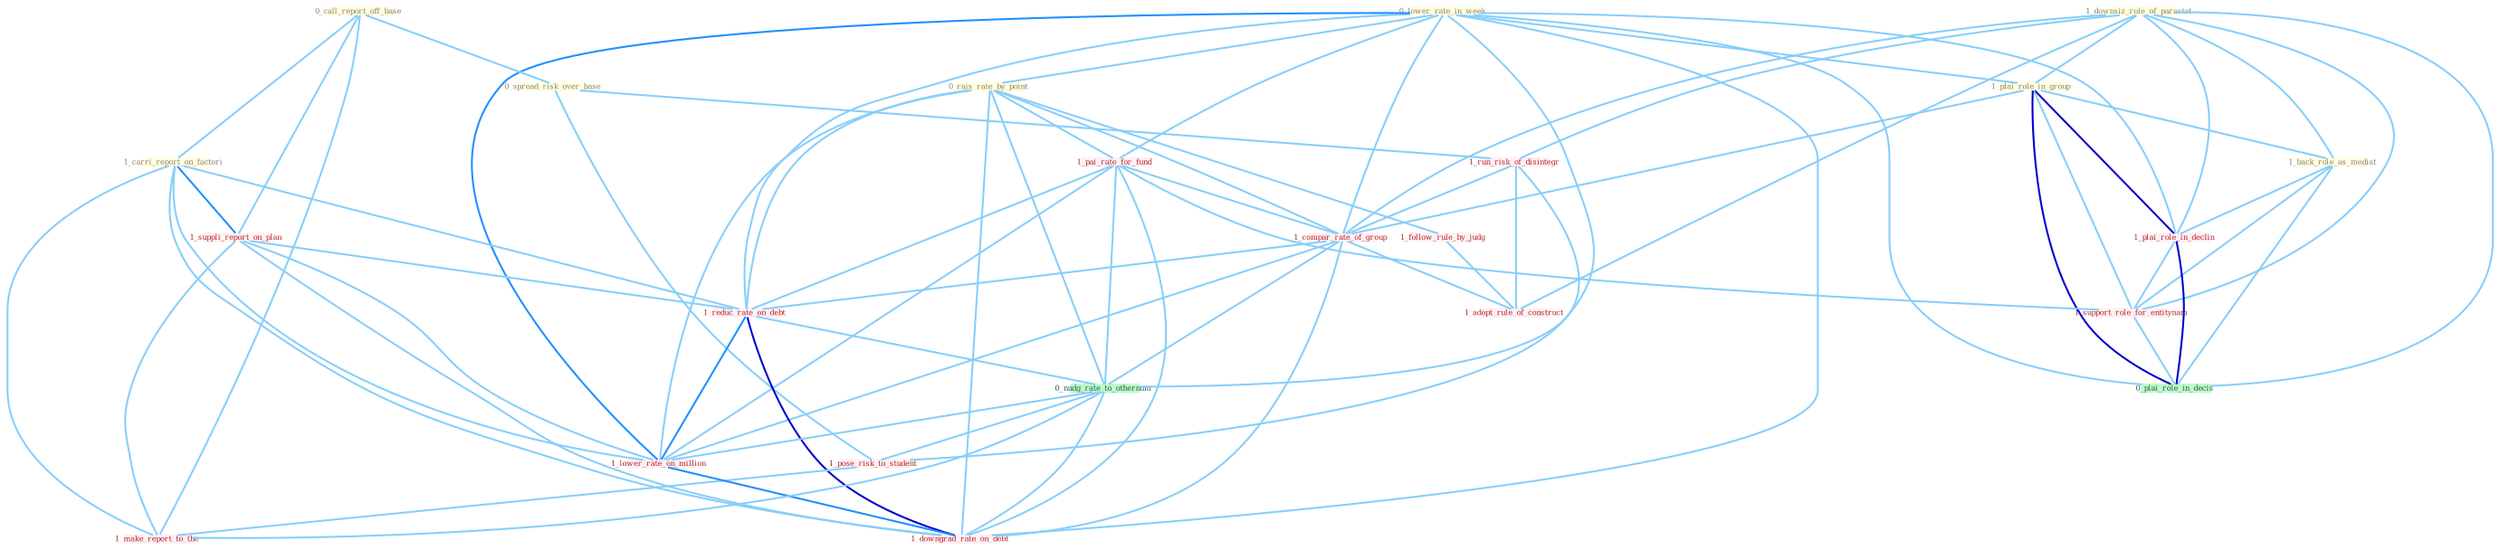 Graph G{ 
    node
    [shape=polygon,style=filled,width=.5,height=.06,color="#BDFCC9",fixedsize=true,fontsize=4,
    fontcolor="#2f4f4f"];
    {node
    [color="#ffffe0", fontcolor="#8b7d6b"] "0_lower_rate_in_week " "0_call_report_off_base " "1_downsiz_role_of_parastat " "0_spread_risk_over_base " "1_carri_report_on_factori " "0_rais_rate_by_point " "1_plai_role_in_group " "1_back_role_as_mediat "}
{node [color="#fff0f5", fontcolor="#b22222"] "1_run_risk_of_disintegr " "1_plai_role_in_declin " "1_suppli_report_on_plan " "1_pai_rate_for_fund " "1_follow_rule_by_judg " "1_compar_rate_of_group " "1_reduc_rate_on_debt " "1_support_role_for_entitynam " "1_pose_risk_to_student " "1_adopt_rule_of_construct " "1_lower_rate_on_million " "1_downgrad_rate_on_debt " "1_make_report_to_the "}
edge [color="#B0E2FF"];

	"0_lower_rate_in_week " -- "0_rais_rate_by_point " [w="1", color="#87cefa" ];
	"0_lower_rate_in_week " -- "1_plai_role_in_group " [w="1", color="#87cefa" ];
	"0_lower_rate_in_week " -- "1_plai_role_in_declin " [w="1", color="#87cefa" ];
	"0_lower_rate_in_week " -- "1_pai_rate_for_fund " [w="1", color="#87cefa" ];
	"0_lower_rate_in_week " -- "1_compar_rate_of_group " [w="1", color="#87cefa" ];
	"0_lower_rate_in_week " -- "1_reduc_rate_on_debt " [w="1", color="#87cefa" ];
	"0_lower_rate_in_week " -- "0_nudg_rate_to_othernum " [w="1", color="#87cefa" ];
	"0_lower_rate_in_week " -- "0_plai_role_in_decis " [w="1", color="#87cefa" ];
	"0_lower_rate_in_week " -- "1_lower_rate_on_million " [w="2", color="#1e90ff" , len=0.8];
	"0_lower_rate_in_week " -- "1_downgrad_rate_on_debt " [w="1", color="#87cefa" ];
	"0_call_report_off_base " -- "0_spread_risk_over_base " [w="1", color="#87cefa" ];
	"0_call_report_off_base " -- "1_carri_report_on_factori " [w="1", color="#87cefa" ];
	"0_call_report_off_base " -- "1_suppli_report_on_plan " [w="1", color="#87cefa" ];
	"0_call_report_off_base " -- "1_make_report_to_the " [w="1", color="#87cefa" ];
	"1_downsiz_role_of_parastat " -- "1_plai_role_in_group " [w="1", color="#87cefa" ];
	"1_downsiz_role_of_parastat " -- "1_back_role_as_mediat " [w="1", color="#87cefa" ];
	"1_downsiz_role_of_parastat " -- "1_run_risk_of_disintegr " [w="1", color="#87cefa" ];
	"1_downsiz_role_of_parastat " -- "1_plai_role_in_declin " [w="1", color="#87cefa" ];
	"1_downsiz_role_of_parastat " -- "1_compar_rate_of_group " [w="1", color="#87cefa" ];
	"1_downsiz_role_of_parastat " -- "1_support_role_for_entitynam " [w="1", color="#87cefa" ];
	"1_downsiz_role_of_parastat " -- "0_plai_role_in_decis " [w="1", color="#87cefa" ];
	"1_downsiz_role_of_parastat " -- "1_adopt_rule_of_construct " [w="1", color="#87cefa" ];
	"0_spread_risk_over_base " -- "1_run_risk_of_disintegr " [w="1", color="#87cefa" ];
	"0_spread_risk_over_base " -- "1_pose_risk_to_student " [w="1", color="#87cefa" ];
	"1_carri_report_on_factori " -- "1_suppli_report_on_plan " [w="2", color="#1e90ff" , len=0.8];
	"1_carri_report_on_factori " -- "1_reduc_rate_on_debt " [w="1", color="#87cefa" ];
	"1_carri_report_on_factori " -- "1_lower_rate_on_million " [w="1", color="#87cefa" ];
	"1_carri_report_on_factori " -- "1_downgrad_rate_on_debt " [w="1", color="#87cefa" ];
	"1_carri_report_on_factori " -- "1_make_report_to_the " [w="1", color="#87cefa" ];
	"0_rais_rate_by_point " -- "1_pai_rate_for_fund " [w="1", color="#87cefa" ];
	"0_rais_rate_by_point " -- "1_follow_rule_by_judg " [w="1", color="#87cefa" ];
	"0_rais_rate_by_point " -- "1_compar_rate_of_group " [w="1", color="#87cefa" ];
	"0_rais_rate_by_point " -- "1_reduc_rate_on_debt " [w="1", color="#87cefa" ];
	"0_rais_rate_by_point " -- "0_nudg_rate_to_othernum " [w="1", color="#87cefa" ];
	"0_rais_rate_by_point " -- "1_lower_rate_on_million " [w="1", color="#87cefa" ];
	"0_rais_rate_by_point " -- "1_downgrad_rate_on_debt " [w="1", color="#87cefa" ];
	"1_plai_role_in_group " -- "1_back_role_as_mediat " [w="1", color="#87cefa" ];
	"1_plai_role_in_group " -- "1_plai_role_in_declin " [w="3", color="#0000cd" , len=0.6];
	"1_plai_role_in_group " -- "1_compar_rate_of_group " [w="1", color="#87cefa" ];
	"1_plai_role_in_group " -- "1_support_role_for_entitynam " [w="1", color="#87cefa" ];
	"1_plai_role_in_group " -- "0_plai_role_in_decis " [w="3", color="#0000cd" , len=0.6];
	"1_back_role_as_mediat " -- "1_plai_role_in_declin " [w="1", color="#87cefa" ];
	"1_back_role_as_mediat " -- "1_support_role_for_entitynam " [w="1", color="#87cefa" ];
	"1_back_role_as_mediat " -- "0_plai_role_in_decis " [w="1", color="#87cefa" ];
	"1_run_risk_of_disintegr " -- "1_compar_rate_of_group " [w="1", color="#87cefa" ];
	"1_run_risk_of_disintegr " -- "1_pose_risk_to_student " [w="1", color="#87cefa" ];
	"1_run_risk_of_disintegr " -- "1_adopt_rule_of_construct " [w="1", color="#87cefa" ];
	"1_plai_role_in_declin " -- "1_support_role_for_entitynam " [w="1", color="#87cefa" ];
	"1_plai_role_in_declin " -- "0_plai_role_in_decis " [w="3", color="#0000cd" , len=0.6];
	"1_suppli_report_on_plan " -- "1_reduc_rate_on_debt " [w="1", color="#87cefa" ];
	"1_suppli_report_on_plan " -- "1_lower_rate_on_million " [w="1", color="#87cefa" ];
	"1_suppli_report_on_plan " -- "1_downgrad_rate_on_debt " [w="1", color="#87cefa" ];
	"1_suppli_report_on_plan " -- "1_make_report_to_the " [w="1", color="#87cefa" ];
	"1_pai_rate_for_fund " -- "1_compar_rate_of_group " [w="1", color="#87cefa" ];
	"1_pai_rate_for_fund " -- "1_reduc_rate_on_debt " [w="1", color="#87cefa" ];
	"1_pai_rate_for_fund " -- "0_nudg_rate_to_othernum " [w="1", color="#87cefa" ];
	"1_pai_rate_for_fund " -- "1_support_role_for_entitynam " [w="1", color="#87cefa" ];
	"1_pai_rate_for_fund " -- "1_lower_rate_on_million " [w="1", color="#87cefa" ];
	"1_pai_rate_for_fund " -- "1_downgrad_rate_on_debt " [w="1", color="#87cefa" ];
	"1_follow_rule_by_judg " -- "1_adopt_rule_of_construct " [w="1", color="#87cefa" ];
	"1_compar_rate_of_group " -- "1_reduc_rate_on_debt " [w="1", color="#87cefa" ];
	"1_compar_rate_of_group " -- "0_nudg_rate_to_othernum " [w="1", color="#87cefa" ];
	"1_compar_rate_of_group " -- "1_adopt_rule_of_construct " [w="1", color="#87cefa" ];
	"1_compar_rate_of_group " -- "1_lower_rate_on_million " [w="1", color="#87cefa" ];
	"1_compar_rate_of_group " -- "1_downgrad_rate_on_debt " [w="1", color="#87cefa" ];
	"1_reduc_rate_on_debt " -- "0_nudg_rate_to_othernum " [w="1", color="#87cefa" ];
	"1_reduc_rate_on_debt " -- "1_lower_rate_on_million " [w="2", color="#1e90ff" , len=0.8];
	"1_reduc_rate_on_debt " -- "1_downgrad_rate_on_debt " [w="3", color="#0000cd" , len=0.6];
	"0_nudg_rate_to_othernum " -- "1_pose_risk_to_student " [w="1", color="#87cefa" ];
	"0_nudg_rate_to_othernum " -- "1_lower_rate_on_million " [w="1", color="#87cefa" ];
	"0_nudg_rate_to_othernum " -- "1_downgrad_rate_on_debt " [w="1", color="#87cefa" ];
	"0_nudg_rate_to_othernum " -- "1_make_report_to_the " [w="1", color="#87cefa" ];
	"1_support_role_for_entitynam " -- "0_plai_role_in_decis " [w="1", color="#87cefa" ];
	"1_pose_risk_to_student " -- "1_make_report_to_the " [w="1", color="#87cefa" ];
	"1_lower_rate_on_million " -- "1_downgrad_rate_on_debt " [w="2", color="#1e90ff" , len=0.8];
}